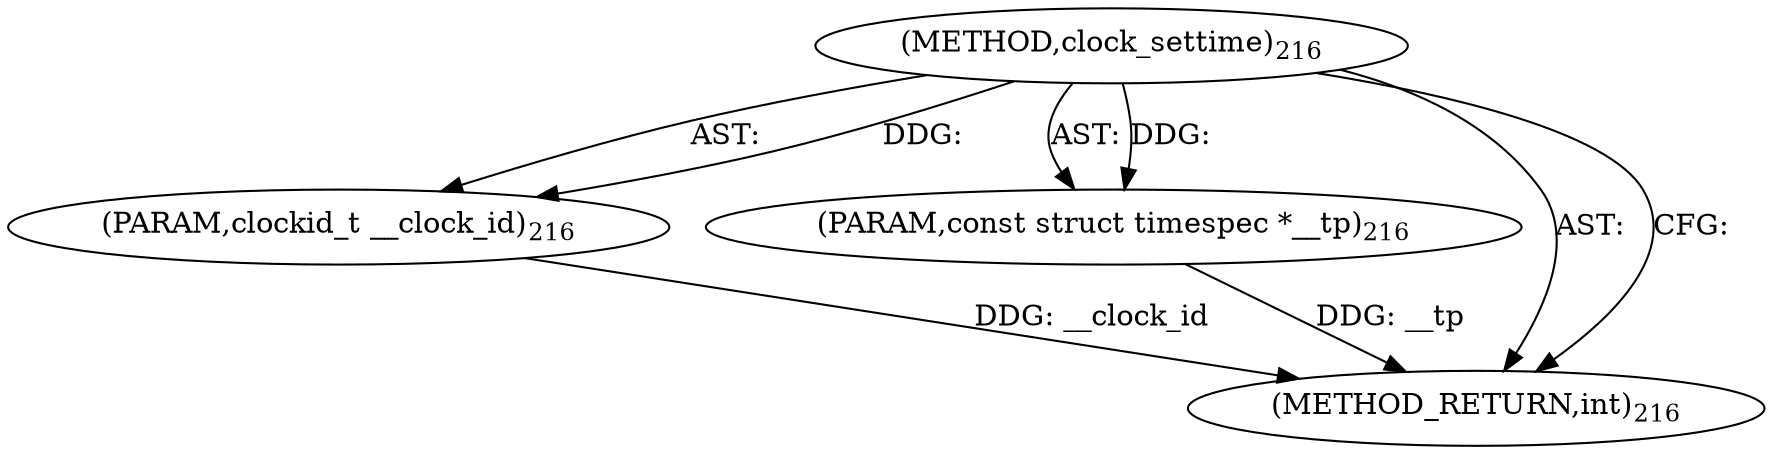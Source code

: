digraph "clock_settime" {  
"7979" [label = <(METHOD,clock_settime)<SUB>216</SUB>> ]
"7980" [label = <(PARAM,clockid_t __clock_id)<SUB>216</SUB>> ]
"7981" [label = <(PARAM,const struct timespec *__tp)<SUB>216</SUB>> ]
"7982" [label = <(METHOD_RETURN,int)<SUB>216</SUB>> ]
  "7979" -> "7980"  [ label = "AST: "] 
  "7979" -> "7981"  [ label = "AST: "] 
  "7979" -> "7982"  [ label = "AST: "] 
  "7979" -> "7982"  [ label = "CFG: "] 
  "7980" -> "7982"  [ label = "DDG: __clock_id"] 
  "7981" -> "7982"  [ label = "DDG: __tp"] 
  "7979" -> "7980"  [ label = "DDG: "] 
  "7979" -> "7981"  [ label = "DDG: "] 
}
